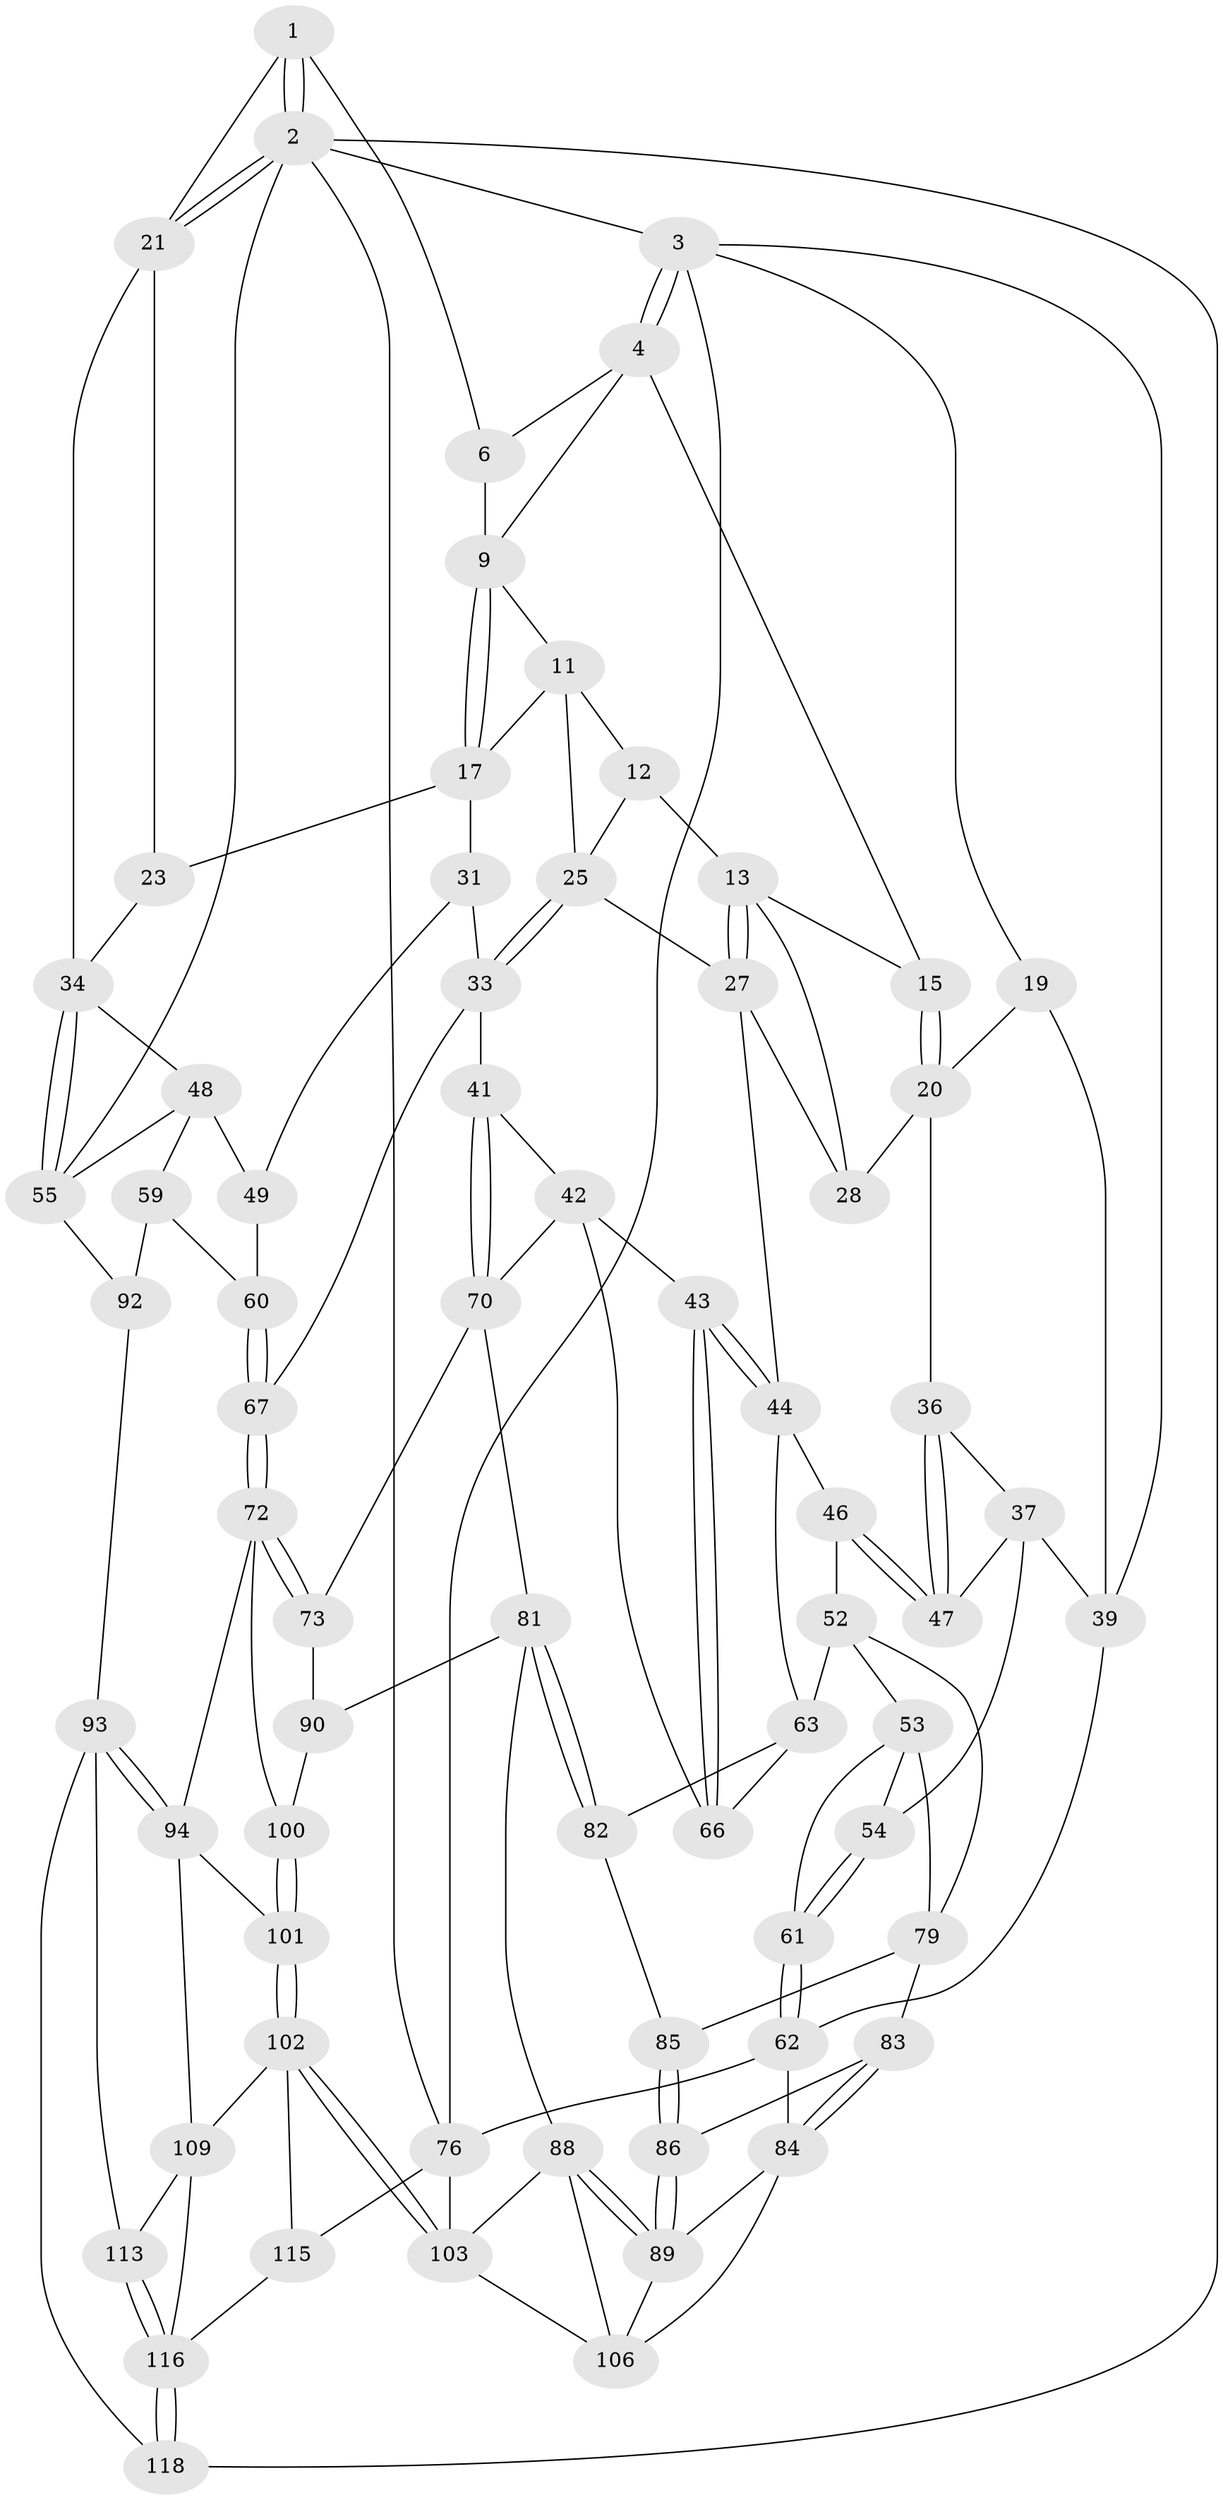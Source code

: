 // Generated by graph-tools (version 1.1) at 2025/52/02/27/25 19:52:43]
// undirected, 70 vertices, 155 edges
graph export_dot {
graph [start="1"]
  node [color=gray90,style=filled];
  1 [pos="+0.880021401330517+0",super="+7"];
  2 [pos="+1+0",super="+77"];
  3 [pos="+0+0",super="+18"];
  4 [pos="+0.35095789297570135+0",super="+5"];
  6 [pos="+0.6779701422881877+0",super="+8"];
  9 [pos="+0.7430743579399695+0.15784528834339046",super="+10"];
  11 [pos="+0.5823480186372905+0.06011975631249057",super="+16"];
  12 [pos="+0.5515071575913405+0.133929862462437"];
  13 [pos="+0.48021228975233166+0.1498102279137034",super="+14"];
  15 [pos="+0.34704762933746575+0"];
  17 [pos="+0.7415608457691492+0.16120266754780746",super="+24"];
  19 [pos="+0.07062919309555696+0.16401466628826253"];
  20 [pos="+0.24234722757173704+0.15782310188338325",super="+29"];
  21 [pos="+1+0.05282011224705981",super="+22"];
  23 [pos="+0.8401352012981872+0.22938365947129055"];
  25 [pos="+0.6254469735822191+0.2494374248129104",super="+26"];
  27 [pos="+0.4964197224301682+0.22236779763303985",super="+30"];
  28 [pos="+0.38862204406192064+0.21528236914454066"];
  31 [pos="+0.8023859475439066+0.301182623807331",super="+32"];
  33 [pos="+0.6242150204607182+0.3293635063475023",super="+40"];
  34 [pos="+1+0.1261475900318171",super="+35"];
  36 [pos="+0.2697568731951023+0.24631008605937652"];
  37 [pos="+0.18718939444816204+0.30559879326988126",super="+38"];
  39 [pos="+0.12650093449898256+0.31689429787440937",super="+57"];
  41 [pos="+0.5505674437340534+0.3899296338667653"];
  42 [pos="+0.5320187211649797+0.3842939559479453",super="+69"];
  43 [pos="+0.4707333489025204+0.3493849664548645"];
  44 [pos="+0.43719171422130204+0.328796085779452",super="+45"];
  46 [pos="+0.35559198258184227+0.35616789093018064",super="+51"];
  47 [pos="+0.32496782897511634+0.3333157173032428",super="+50"];
  48 [pos="+0.9145993785000219+0.3254517436230801",super="+56"];
  49 [pos="+0.8486823324715309+0.34658590401046707",super="+58"];
  52 [pos="+0.23195737359279497+0.4504881499051461",super="+65"];
  53 [pos="+0.15909735293382235+0.41049244092644516",super="+68"];
  54 [pos="+0.13115710429969604+0.3270232879361504"];
  55 [pos="+1+0.5258156414688806",super="+78"];
  59 [pos="+0.8678359423446685+0.5650814069628224",super="+91"];
  60 [pos="+0.8293770966774483+0.5530902376151776"];
  61 [pos="+0+0.4244228503540475"];
  62 [pos="+0+0.4107744958088655",super="+75"];
  63 [pos="+0.36482493436791597+0.46956581708355843",super="+64"];
  66 [pos="+0.38442541912191464+0.48297325775203753"];
  67 [pos="+0.7210944367336994+0.5973864363917134"];
  70 [pos="+0.48624933455365515+0.586252015178155",super="+71"];
  72 [pos="+0.6585176526747064+0.6674308496319439",super="+95"];
  73 [pos="+0.5608010487718876+0.642552413049411",super="+74"];
  76 [pos="+0+1",super="+114"];
  79 [pos="+0.13431269480814473+0.5837773655668429",super="+80"];
  81 [pos="+0.2982395284246716+0.607920413531172",super="+87"];
  82 [pos="+0.2847387507957563+0.5971253691058119"];
  83 [pos="+0.023482747553732794+0.648760835976145"];
  84 [pos="+0+0.8330439358421088",super="+99"];
  85 [pos="+0.19545264207176982+0.6120008800597396"];
  86 [pos="+0.18705581100488555+0.6960753411318112"];
  88 [pos="+0.3335985582956369+0.7643001059430994",super="+104"];
  89 [pos="+0.19692608335318967+0.7315655183673587",super="+98"];
  90 [pos="+0.3382873395012446+0.7618577699207106",super="+97"];
  92 [pos="+0.7626130971663477+0.8588472928536431",super="+96"];
  93 [pos="+0.7383593746347221+0.8619865529775275",super="+112"];
  94 [pos="+0.7104177900723397+0.8225482360498433",super="+105"];
  100 [pos="+0.516461248630412+0.8182050109422695"];
  101 [pos="+0.5140567046445287+0.8487803666010406"];
  102 [pos="+0.34328382950628755+0.8703077920699496",super="+111"];
  103 [pos="+0.33611876033274163+0.8580816035526347",super="+108"];
  106 [pos="+0.26997827998949064+0.8187083545519924",super="+107"];
  109 [pos="+0.5255207204115523+0.9197697515383445",super="+110"];
  113 [pos="+0.5952330435378219+0.9353394274327754"];
  115 [pos="+0.3519909765693476+1"];
  116 [pos="+0.6153820329651265+1",super="+117"];
  118 [pos="+0.7397570413493875+1"];
  1 -- 2;
  1 -- 2;
  1 -- 6;
  1 -- 21;
  2 -- 3;
  2 -- 21;
  2 -- 21;
  2 -- 76;
  2 -- 118;
  2 -- 55;
  3 -- 4;
  3 -- 4;
  3 -- 76;
  3 -- 19;
  3 -- 39;
  4 -- 15;
  4 -- 9;
  4 -- 6;
  6 -- 9;
  9 -- 17;
  9 -- 17;
  9 -- 11;
  11 -- 12;
  11 -- 17;
  11 -- 25;
  12 -- 13;
  12 -- 25;
  13 -- 27;
  13 -- 27;
  13 -- 28;
  13 -- 15;
  15 -- 20;
  15 -- 20;
  17 -- 31;
  17 -- 23;
  19 -- 20;
  19 -- 39;
  20 -- 28;
  20 -- 36;
  21 -- 34;
  21 -- 23;
  23 -- 34;
  25 -- 33;
  25 -- 33;
  25 -- 27;
  27 -- 28;
  27 -- 44;
  31 -- 49 [weight=2];
  31 -- 33;
  33 -- 67;
  33 -- 41;
  34 -- 55;
  34 -- 55;
  34 -- 48;
  36 -- 37;
  36 -- 47;
  36 -- 47;
  37 -- 54;
  37 -- 39;
  37 -- 47;
  39 -- 62;
  41 -- 42;
  41 -- 70;
  41 -- 70;
  42 -- 43;
  42 -- 66;
  42 -- 70;
  43 -- 44;
  43 -- 44;
  43 -- 66;
  43 -- 66;
  44 -- 46;
  44 -- 63;
  46 -- 47 [weight=2];
  46 -- 47;
  46 -- 52;
  48 -- 49;
  48 -- 59;
  48 -- 55;
  49 -- 60;
  52 -- 53;
  52 -- 79;
  52 -- 63;
  53 -- 54;
  53 -- 61;
  53 -- 79;
  54 -- 61;
  54 -- 61;
  55 -- 92;
  59 -- 60;
  59 -- 92 [weight=2];
  60 -- 67;
  60 -- 67;
  61 -- 62;
  61 -- 62;
  62 -- 76;
  62 -- 84;
  63 -- 66;
  63 -- 82;
  67 -- 72;
  67 -- 72;
  70 -- 73;
  70 -- 81;
  72 -- 73;
  72 -- 73;
  72 -- 100;
  72 -- 94;
  73 -- 90 [weight=2];
  76 -- 115;
  76 -- 103;
  79 -- 85;
  79 -- 83;
  81 -- 82;
  81 -- 82;
  81 -- 88;
  81 -- 90;
  82 -- 85;
  83 -- 84;
  83 -- 84;
  83 -- 86;
  84 -- 89;
  84 -- 106;
  85 -- 86;
  85 -- 86;
  86 -- 89;
  86 -- 89;
  88 -- 89;
  88 -- 89;
  88 -- 106;
  88 -- 103;
  89 -- 106;
  90 -- 100;
  92 -- 93;
  93 -- 94;
  93 -- 94;
  93 -- 113;
  93 -- 118;
  94 -- 109;
  94 -- 101;
  100 -- 101;
  100 -- 101;
  101 -- 102;
  101 -- 102;
  102 -- 103;
  102 -- 103;
  102 -- 115;
  102 -- 109;
  103 -- 106;
  109 -- 113;
  109 -- 116;
  113 -- 116;
  113 -- 116;
  115 -- 116;
  116 -- 118;
  116 -- 118;
}
